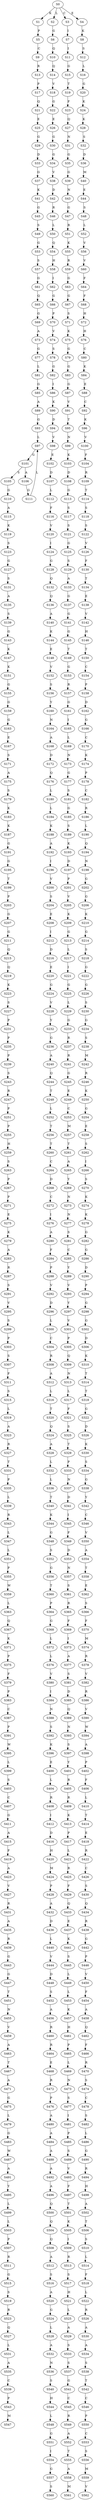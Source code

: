 strict digraph  {
	S0 -> S1 [ label = K ];
	S0 -> S2 [ label = L ];
	S0 -> S3 [ label = C ];
	S0 -> S4 [ label = E ];
	S1 -> S5 [ label = P ];
	S2 -> S6 [ label = G ];
	S3 -> S7 [ label = I ];
	S4 -> S8 [ label = K ];
	S5 -> S9 [ label = C ];
	S6 -> S10 [ label = Q ];
	S7 -> S11 [ label = I ];
	S8 -> S12 [ label = S ];
	S9 -> S13 [ label = R ];
	S10 -> S14 [ label = Q ];
	S11 -> S15 [ label = G ];
	S12 -> S16 [ label = L ];
	S13 -> S17 [ label = P ];
	S14 -> S18 [ label = V ];
	S15 -> S19 [ label = T ];
	S16 -> S20 [ label = G ];
	S17 -> S21 [ label = Q ];
	S18 -> S22 [ label = G ];
	S19 -> S23 [ label = F ];
	S20 -> S24 [ label = K ];
	S21 -> S25 [ label = E ];
	S22 -> S26 [ label = E ];
	S23 -> S27 [ label = Q ];
	S24 -> S28 [ label = K ];
	S25 -> S29 [ label = G ];
	S26 -> S30 [ label = G ];
	S27 -> S31 [ label = N ];
	S28 -> S32 [ label = S ];
	S29 -> S33 [ label = D ];
	S30 -> S34 [ label = G ];
	S31 -> S35 [ label = G ];
	S32 -> S36 [ label = D ];
	S33 -> S37 [ label = G ];
	S34 -> S38 [ label = V ];
	S35 -> S39 [ label = G ];
	S36 -> S40 [ label = M ];
	S37 -> S41 [ label = K ];
	S38 -> S42 [ label = D ];
	S39 -> S43 [ label = N ];
	S40 -> S44 [ label = E ];
	S41 -> S45 [ label = G ];
	S42 -> S46 [ label = R ];
	S43 -> S47 [ label = G ];
	S44 -> S48 [ label = S ];
	S45 -> S49 [ label = S ];
	S46 -> S50 [ label = L ];
	S47 -> S51 [ label = R ];
	S48 -> S52 [ label = L ];
	S49 -> S53 [ label = G ];
	S50 -> S54 [ label = Q ];
	S51 -> S55 [ label = K ];
	S52 -> S56 [ label = V ];
	S53 -> S57 [ label = S ];
	S54 -> S58 [ label = H ];
	S55 -> S59 [ label = R ];
	S56 -> S60 [ label = V ];
	S57 -> S61 [ label = G ];
	S58 -> S62 [ label = I ];
	S59 -> S63 [ label = G ];
	S60 -> S64 [ label = F ];
	S61 -> S65 [ label = Q ];
	S62 -> S66 [ label = G ];
	S63 -> S67 [ label = G ];
	S64 -> S68 [ label = F ];
	S65 -> S69 [ label = G ];
	S66 -> S70 [ label = P ];
	S67 -> S71 [ label = S ];
	S68 -> S72 [ label = H ];
	S69 -> S73 [ label = A ];
	S70 -> S74 [ label = V ];
	S71 -> S75 [ label = K ];
	S72 -> S76 [ label = H ];
	S73 -> S77 [ label = G ];
	S74 -> S78 [ label = S ];
	S75 -> S79 [ label = G ];
	S76 -> S80 [ label = C ];
	S77 -> S81 [ label = L ];
	S78 -> S82 [ label = G ];
	S79 -> S83 [ label = G ];
	S80 -> S84 [ label = K ];
	S81 -> S85 [ label = G ];
	S82 -> S86 [ label = I ];
	S83 -> S87 [ label = G ];
	S84 -> S88 [ label = E ];
	S85 -> S89 [ label = A ];
	S86 -> S90 [ label = K ];
	S87 -> S91 [ label = V ];
	S88 -> S92 [ label = C ];
	S89 -> S93 [ label = G ];
	S90 -> S94 [ label = D ];
	S91 -> S95 [ label = T ];
	S92 -> S96 [ label = K ];
	S93 -> S97 [ label = L ];
	S94 -> S98 [ label = V ];
	S95 -> S99 [ label = N ];
	S96 -> S100 [ label = V ];
	S97 -> S101 [ label = G ];
	S98 -> S102 [ label = E ];
	S99 -> S103 [ label = K ];
	S100 -> S104 [ label = F ];
	S101 -> S105 [ label = S ];
	S101 -> S106 [ label = A ];
	S102 -> S107 [ label = D ];
	S103 -> S108 [ label = D ];
	S104 -> S109 [ label = R ];
	S105 -> S110 [ label = G ];
	S106 -> S111 [ label = G ];
	S107 -> S112 [ label = L ];
	S108 -> S113 [ label = G ];
	S109 -> S114 [ label = T ];
	S110 -> S115 [ label = A ];
	S111 -> S97 [ label = L ];
	S112 -> S116 [ label = F ];
	S113 -> S117 [ label = S ];
	S114 -> S118 [ label = S ];
	S115 -> S119 [ label = K ];
	S116 -> S120 [ label = V ];
	S117 -> S121 [ label = S ];
	S118 -> S122 [ label = S ];
	S119 -> S123 [ label = S ];
	S120 -> S124 [ label = I ];
	S121 -> S125 [ label = G ];
	S122 -> S126 [ label = V ];
	S123 -> S127 [ label = G ];
	S124 -> S128 [ label = G ];
	S125 -> S129 [ label = S ];
	S126 -> S130 [ label = F ];
	S127 -> S131 [ label = S ];
	S128 -> S132 [ label = Q ];
	S129 -> S133 [ label = A ];
	S130 -> S134 [ label = T ];
	S131 -> S135 [ label = A ];
	S132 -> S136 [ label = Q ];
	S133 -> S137 [ label = G ];
	S134 -> S138 [ label = E ];
	S135 -> S139 [ label = S ];
	S136 -> S140 [ label = A ];
	S137 -> S141 [ label = G ];
	S138 -> S142 [ label = V ];
	S139 -> S143 [ label = G ];
	S140 -> S144 [ label = K ];
	S141 -> S145 [ label = G ];
	S142 -> S146 [ label = H ];
	S143 -> S147 [ label = K ];
	S144 -> S148 [ label = E ];
	S145 -> S149 [ label = T ];
	S146 -> S150 [ label = T ];
	S147 -> S151 [ label = K ];
	S148 -> S152 [ label = V ];
	S149 -> S153 [ label = G ];
	S150 -> S154 [ label = C ];
	S151 -> S155 [ label = G ];
	S152 -> S156 [ label = S ];
	S153 -> S157 [ label = R ];
	S154 -> S158 [ label = P ];
	S155 -> S159 [ label = G ];
	S156 -> S160 [ label = Y ];
	S157 -> S161 [ label = G ];
	S158 -> S162 [ label = D ];
	S159 -> S163 [ label = G ];
	S160 -> S164 [ label = N ];
	S161 -> S165 [ label = I ];
	S162 -> S166 [ label = G ];
	S163 -> S167 [ label = E ];
	S164 -> S168 [ label = A ];
	S165 -> S169 [ label = L ];
	S166 -> S170 [ label = C ];
	S167 -> S171 [ label = S ];
	S168 -> S172 [ label = D ];
	S169 -> S173 [ label = N ];
	S170 -> S174 [ label = K ];
	S171 -> S175 [ label = A ];
	S172 -> S176 [ label = Q ];
	S173 -> S177 [ label = G ];
	S174 -> S178 [ label = P ];
	S175 -> S179 [ label = S ];
	S176 -> S180 [ label = L ];
	S177 -> S181 [ label = S ];
	S178 -> S182 [ label = C ];
	S179 -> S183 [ label = K ];
	S180 -> S184 [ label = L ];
	S181 -> S185 [ label = G ];
	S182 -> S186 [ label = R ];
	S183 -> S187 [ label = K ];
	S184 -> S188 [ label = K ];
	S185 -> S189 [ label = S ];
	S186 -> S190 [ label = L ];
	S187 -> S191 [ label = G ];
	S188 -> S192 [ label = A ];
	S189 -> S193 [ label = K ];
	S190 -> S194 [ label = Q ];
	S191 -> S195 [ label = G ];
	S192 -> S196 [ label = I ];
	S193 -> S197 [ label = D ];
	S194 -> S198 [ label = N ];
	S195 -> S199 [ label = T ];
	S196 -> S200 [ label = V ];
	S197 -> S201 [ label = P ];
	S198 -> S202 [ label = G ];
	S199 -> S203 [ label = P ];
	S200 -> S204 [ label = S ];
	S201 -> S205 [ label = V ];
	S202 -> S206 [ label = G ];
	S203 -> S207 [ label = G ];
	S204 -> S208 [ label = E ];
	S205 -> S209 [ label = K ];
	S206 -> S210 [ label = K ];
	S207 -> S211 [ label = G ];
	S208 -> S212 [ label = I ];
	S209 -> S213 [ label = G ];
	S210 -> S214 [ label = G ];
	S211 -> S215 [ label = Q ];
	S212 -> S216 [ label = D ];
	S213 -> S217 [ label = L ];
	S214 -> S218 [ label = S ];
	S215 -> S219 [ label = Q ];
	S216 -> S220 [ label = E ];
	S217 -> S221 [ label = I ];
	S218 -> S222 [ label = G ];
	S219 -> S223 [ label = K ];
	S220 -> S224 [ label = G ];
	S221 -> S225 [ label = G ];
	S222 -> S226 [ label = G ];
	S223 -> S227 [ label = S ];
	S224 -> S228 [ label = V ];
	S225 -> S229 [ label = L ];
	S226 -> S230 [ label = S ];
	S227 -> S231 [ label = P ];
	S228 -> S232 [ label = Y ];
	S229 -> S233 [ label = G ];
	S230 -> S234 [ label = G ];
	S231 -> S235 [ label = P ];
	S232 -> S236 [ label = G ];
	S233 -> S237 [ label = R ];
	S234 -> S238 [ label = S ];
	S235 -> S239 [ label = P ];
	S236 -> S240 [ label = A ];
	S237 -> S241 [ label = R ];
	S238 -> S242 [ label = M ];
	S239 -> S243 [ label = S ];
	S240 -> S244 [ label = Q ];
	S241 -> S245 [ label = G ];
	S242 -> S246 [ label = R ];
	S243 -> S247 [ label = R ];
	S244 -> S248 [ label = T ];
	S245 -> S249 [ label = E ];
	S246 -> S250 [ label = K ];
	S247 -> S251 [ label = P ];
	S248 -> S252 [ label = L ];
	S249 -> S253 [ label = C ];
	S250 -> S254 [ label = G ];
	S251 -> S255 [ label = P ];
	S252 -> S256 [ label = T ];
	S253 -> S257 [ label = M ];
	S254 -> S258 [ label = E ];
	S255 -> S259 [ label = H ];
	S256 -> S260 [ label = T ];
	S257 -> S261 [ label = T ];
	S258 -> S262 [ label = S ];
	S259 -> S263 [ label = S ];
	S260 -> S264 [ label = C ];
	S261 -> S265 [ label = A ];
	S262 -> S266 [ label = I ];
	S263 -> S267 [ label = P ];
	S264 -> S268 [ label = D ];
	S265 -> S269 [ label = Y ];
	S266 -> S270 [ label = S ];
	S267 -> S271 [ label = P ];
	S268 -> S272 [ label = C ];
	S269 -> S273 [ label = N ];
	S270 -> S274 [ label = K ];
	S271 -> S275 [ label = E ];
	S272 -> S276 [ label = I ];
	S273 -> S277 [ label = N ];
	S274 -> S278 [ label = K ];
	S275 -> S279 [ label = K ];
	S276 -> S280 [ label = A ];
	S277 -> S281 [ label = S ];
	S278 -> S282 [ label = G ];
	S279 -> S283 [ label = A ];
	S280 -> S284 [ label = F ];
	S281 -> S285 [ label = C ];
	S282 -> S286 [ label = G ];
	S283 -> S287 [ label = R ];
	S284 -> S288 [ label = P ];
	S285 -> S289 [ label = Y ];
	S286 -> S290 [ label = D ];
	S287 -> S291 [ label = S ];
	S288 -> S292 [ label = V ];
	S289 -> S293 [ label = V ];
	S290 -> S294 [ label = P ];
	S291 -> S295 [ label = V ];
	S292 -> S296 [ label = D ];
	S293 -> S297 [ label = Y ];
	S294 -> S298 [ label = G ];
	S295 -> S299 [ label = S ];
	S296 -> S300 [ label = L ];
	S297 -> S301 [ label = V ];
	S298 -> S302 [ label = G ];
	S299 -> S303 [ label = P ];
	S300 -> S304 [ label = C ];
	S301 -> S305 [ label = P ];
	S302 -> S306 [ label = D ];
	S303 -> S307 [ label = S ];
	S304 -> S308 [ label = R ];
	S305 -> S309 [ label = Q ];
	S306 -> S310 [ label = K ];
	S307 -> S311 [ label = F ];
	S308 -> S312 [ label = A ];
	S309 -> S313 [ label = N ];
	S310 -> S314 [ label = T ];
	S311 -> S315 [ label = S ];
	S312 -> S316 [ label = L ];
	S313 -> S317 [ label = L ];
	S314 -> S318 [ label = T ];
	S315 -> S319 [ label = L ];
	S316 -> S320 [ label = T ];
	S317 -> S321 [ label = F ];
	S318 -> S322 [ label = G ];
	S319 -> S323 [ label = A ];
	S320 -> S324 [ label = Q ];
	S321 -> S325 [ label = S ];
	S322 -> S326 [ label = D ];
	S323 -> S327 [ label = R ];
	S324 -> S328 [ label = A ];
	S325 -> S329 [ label = T ];
	S326 -> S330 [ label = K ];
	S327 -> S331 [ label = T ];
	S328 -> S332 [ label = L ];
	S329 -> S333 [ label = P ];
	S330 -> S334 [ label = S ];
	S331 -> S335 [ label = P ];
	S332 -> S336 [ label = L ];
	S333 -> S337 [ label = N ];
	S334 -> S338 [ label = G ];
	S335 -> S339 [ label = L ];
	S336 -> S340 [ label = T ];
	S337 -> S341 [ label = D ];
	S338 -> S342 [ label = Y ];
	S339 -> S343 [ label = R ];
	S340 -> S344 [ label = K ];
	S341 -> S345 [ label = I ];
	S342 -> S346 [ label = C ];
	S343 -> S347 [ label = L ];
	S344 -> S348 [ label = G ];
	S345 -> S349 [ label = F ];
	S346 -> S350 [ label = V ];
	S347 -> S351 [ label = L ];
	S348 -> S352 [ label = S ];
	S349 -> S353 [ label = D ];
	S350 -> S354 [ label = A ];
	S351 -> S355 [ label = P ];
	S352 -> S356 [ label = G ];
	S353 -> S357 [ label = N ];
	S354 -> S358 [ label = T ];
	S355 -> S359 [ label = W ];
	S356 -> S360 [ label = T ];
	S357 -> S361 [ label = S ];
	S358 -> S362 [ label = E ];
	S359 -> S363 [ label = L ];
	S360 -> S364 [ label = P ];
	S361 -> S365 [ label = R ];
	S362 -> S366 [ label = S ];
	S363 -> S367 [ label = Q ];
	S364 -> S368 [ label = G ];
	S365 -> S369 [ label = F ];
	S366 -> S370 [ label = F ];
	S367 -> S371 [ label = K ];
	S368 -> S372 [ label = L ];
	S369 -> S373 [ label = I ];
	S370 -> S374 [ label = M ];
	S371 -> S375 [ label = P ];
	S372 -> S376 [ label = L ];
	S373 -> S377 [ label = A ];
	S374 -> S378 [ label = R ];
	S375 -> S379 [ label = F ];
	S376 -> S380 [ label = V ];
	S377 -> S381 [ label = S ];
	S378 -> S382 [ label = V ];
	S379 -> S383 [ label = P ];
	S380 -> S384 [ label = I ];
	S381 -> S385 [ label = D ];
	S382 -> S386 [ label = R ];
	S383 -> S387 [ label = C ];
	S384 -> S388 [ label = N ];
	S385 -> S389 [ label = Q ];
	S386 -> S390 [ label = V ];
	S387 -> S391 [ label = P ];
	S388 -> S392 [ label = S ];
	S389 -> S393 [ label = N ];
	S390 -> S394 [ label = W ];
	S391 -> S395 [ label = W ];
	S392 -> S396 [ label = K ];
	S393 -> S397 [ label = S ];
	S394 -> S398 [ label = A ];
	S395 -> S399 [ label = L ];
	S396 -> S400 [ label = E ];
	S397 -> S401 [ label = Y ];
	S398 -> S402 [ label = P ];
	S399 -> S403 [ label = S ];
	S400 -> S404 [ label = L ];
	S401 -> S405 [ label = R ];
	S402 -> S406 [ label = F ];
	S403 -> S407 [ label = C ];
	S404 -> S408 [ label = R ];
	S405 -> S409 [ label = R ];
	S406 -> S410 [ label = L ];
	S407 -> S411 [ label = G ];
	S408 -> S412 [ label = I ];
	S409 -> S413 [ label = K ];
	S410 -> S414 [ label = T ];
	S411 -> S415 [ label = A ];
	S412 -> S416 [ label = D ];
	S413 -> S417 [ label = P ];
	S414 -> S418 [ label = E ];
	S415 -> S419 [ label = F ];
	S416 -> S420 [ label = H ];
	S417 -> S421 [ label = L ];
	S418 -> S422 [ label = R ];
	S419 -> S423 [ label = A ];
	S420 -> S424 [ label = M ];
	S421 -> S425 [ label = R ];
	S422 -> S426 [ label = C ];
	S423 -> S427 [ label = V ];
	S424 -> S428 [ label = P ];
	S425 -> S429 [ label = F ];
	S426 -> S430 [ label = S ];
	S427 -> S431 [ label = R ];
	S428 -> S432 [ label = A ];
	S429 -> S433 [ label = Q ];
	S430 -> S434 [ label = Q ];
	S431 -> S435 [ label = A ];
	S432 -> S436 [ label = D ];
	S433 -> S437 [ label = E ];
	S434 -> S438 [ label = R ];
	S435 -> S439 [ label = R ];
	S436 -> S440 [ label = L ];
	S437 -> S441 [ label = K ];
	S438 -> S442 [ label = G ];
	S439 -> S443 [ label = G ];
	S440 -> S444 [ label = V ];
	S441 -> S445 [ label = S ];
	S442 -> S446 [ label = P ];
	S443 -> S447 [ label = G ];
	S444 -> S448 [ label = D ];
	S445 -> S449 [ label = L ];
	S446 -> S450 [ label = V ];
	S447 -> S451 [ label = T ];
	S448 -> S452 [ label = S ];
	S449 -> S453 [ label = L ];
	S450 -> S454 [ label = F ];
	S451 -> S455 [ label = N ];
	S452 -> S456 [ label = A ];
	S453 -> S457 [ label = K ];
	S454 -> S458 [ label = A ];
	S455 -> S459 [ label = V ];
	S456 -> S460 [ label = R ];
	S457 -> S461 [ label = H ];
	S458 -> S462 [ label = Q ];
	S459 -> S463 [ label = A ];
	S460 -> S464 [ label = R ];
	S461 -> S465 [ label = P ];
	S462 -> S466 [ label = F ];
	S463 -> S467 [ label = T ];
	S464 -> S468 [ label = E ];
	S465 -> S469 [ label = L ];
	S466 -> S470 [ label = R ];
	S467 -> S471 [ label = A ];
	S468 -> S472 [ label = R ];
	S469 -> S473 [ label = N ];
	S470 -> S474 [ label = S ];
	S471 -> S475 [ label = G ];
	S472 -> S476 [ label = P ];
	S473 -> S477 [ label = S ];
	S474 -> S478 [ label = C ];
	S475 -> S479 [ label = L ];
	S476 -> S480 [ label = A ];
	S477 -> S481 [ label = I ];
	S478 -> S482 [ label = S ];
	S479 -> S483 [ label = G ];
	S480 -> S484 [ label = A ];
	S481 -> S485 [ label = P ];
	S482 -> S486 [ label = L ];
	S483 -> S487 [ label = W ];
	S484 -> S488 [ label = A ];
	S485 -> S489 [ label = S ];
	S486 -> S490 [ label = G ];
	S487 -> S491 [ label = A ];
	S488 -> S492 [ label = A ];
	S489 -> S493 [ label = V ];
	S490 -> S494 [ label = R ];
	S491 -> S495 [ label = Y ];
	S492 -> S496 [ label = A ];
	S493 -> S497 [ label = F ];
	S494 -> S498 [ label = H ];
	S495 -> S499 [ label = L ];
	S496 -> S500 [ label = Q ];
	S497 -> S501 [ label = T ];
	S498 -> S502 [ label = A ];
	S499 -> S503 [ label = L ];
	S500 -> S504 [ label = Q ];
	S501 -> S505 [ label = K ];
	S502 -> S506 [ label = T ];
	S503 -> S507 [ label = P ];
	S504 -> S508 [ label = Q ];
	S505 -> S509 [ label = I ];
	S506 -> S510 [ label = S ];
	S507 -> S511 [ label = R ];
	S508 -> S512 [ label = A ];
	S509 -> S513 [ label = R ];
	S510 -> S514 [ label = L ];
	S511 -> S515 [ label = G ];
	S512 -> S516 [ label = S ];
	S513 -> S517 [ label = S ];
	S514 -> S518 [ label = F ];
	S515 -> S519 [ label = S ];
	S516 -> S520 [ label = A ];
	S517 -> S521 [ label = H ];
	S518 -> S522 [ label = L ];
	S519 -> S523 [ label = R ];
	S520 -> S524 [ label = G ];
	S521 -> S525 [ label = L ];
	S522 -> S526 [ label = R ];
	S523 -> S527 [ label = Q ];
	S524 -> S528 [ label = L ];
	S525 -> S529 [ label = A ];
	S526 -> S530 [ label = A ];
	S527 -> S531 [ label = L ];
	S528 -> S532 [ label = A ];
	S529 -> S533 [ label = S ];
	S530 -> S534 [ label = A ];
	S531 -> S535 [ label = A ];
	S532 -> S536 [ label = N ];
	S533 -> S537 [ label = S ];
	S534 -> S538 [ label = S ];
	S535 -> S539 [ label = C ];
	S536 -> S540 [ label = S ];
	S537 -> S541 [ label = G ];
	S538 -> S542 [ label = T ];
	S539 -> S543 [ label = P ];
	S540 -> S544 [ label = H ];
	S541 -> S545 [ label = C ];
	S542 -> S546 [ label = C ];
	S543 -> S547 [ label = M ];
	S544 -> S548 [ label = L ];
	S545 -> S549 [ label = R ];
	S546 -> S550 [ label = P ];
	S548 -> S551 [ label = G ];
	S549 -> S552 [ label = A ];
	S550 -> S553 [ label = C ];
	S551 -> S554 [ label = I ];
	S552 -> S555 [ label = T ];
	S553 -> S556 [ label = S ];
	S554 -> S557 [ label = G ];
	S555 -> S558 [ label = A ];
	S556 -> S559 [ label = M ];
	S557 -> S560 [ label = S ];
	S558 -> S561 [ label = M ];
	S559 -> S562 [ label = V ];
}

